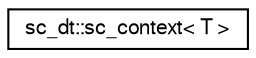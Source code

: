 digraph "Graphical Class Hierarchy"
{
  edge [fontname="FreeSans",fontsize="10",labelfontname="FreeSans",labelfontsize="10"];
  node [fontname="FreeSans",fontsize="10",shape=record];
  rankdir="LR";
  Node0 [label="sc_dt::sc_context\< T \>",height=0.2,width=0.4,color="black", fillcolor="white", style="filled",URL="$a01500.html"];
}
